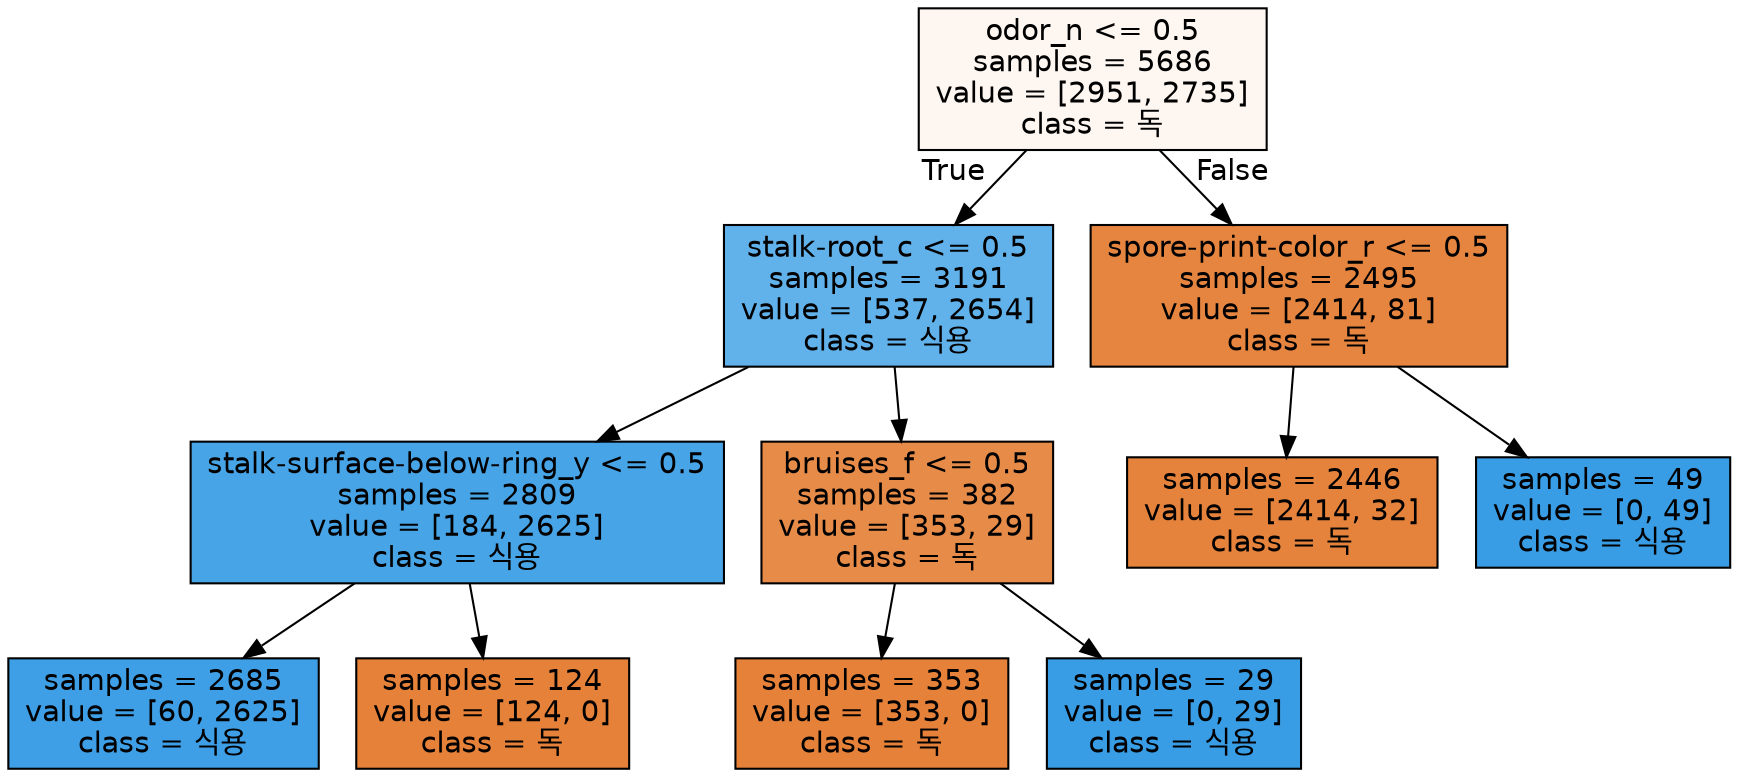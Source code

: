 digraph Tree {
node [shape=box, style="filled", color="black", fontname="helvetica"] ;
edge [fontname="helvetica"] ;
0 [label="odor_n <= 0.5\nsamples = 5686\nvalue = [2951, 2735]\nclass = 독", fillcolor="#fdf6f1"] ;
1 [label="stalk-root_c <= 0.5\nsamples = 3191\nvalue = [537, 2654]\nclass = 식용", fillcolor="#61b1ea"] ;
0 -> 1 [labeldistance=2.5, labelangle=45, headlabel="True"] ;
3 [label="stalk-surface-below-ring_y <= 0.5\nsamples = 2809\nvalue = [184, 2625]\nclass = 식용", fillcolor="#47a4e7"] ;
1 -> 3 ;
5 [label="samples = 2685\nvalue = [60, 2625]\nclass = 식용", fillcolor="#3e9fe6"] ;
3 -> 5 ;
6 [label="samples = 124\nvalue = [124, 0]\nclass = 독", fillcolor="#e58139"] ;
3 -> 6 ;
4 [label="bruises_f <= 0.5\nsamples = 382\nvalue = [353, 29]\nclass = 독", fillcolor="#e78b49"] ;
1 -> 4 ;
9 [label="samples = 353\nvalue = [353, 0]\nclass = 독", fillcolor="#e58139"] ;
4 -> 9 ;
10 [label="samples = 29\nvalue = [0, 29]\nclass = 식용", fillcolor="#399de5"] ;
4 -> 10 ;
2 [label="spore-print-color_r <= 0.5\nsamples = 2495\nvalue = [2414, 81]\nclass = 독", fillcolor="#e68540"] ;
0 -> 2 [labeldistance=2.5, labelangle=-45, headlabel="False"] ;
7 [label="samples = 2446\nvalue = [2414, 32]\nclass = 독", fillcolor="#e5833c"] ;
2 -> 7 ;
8 [label="samples = 49\nvalue = [0, 49]\nclass = 식용", fillcolor="#399de5"] ;
2 -> 8 ;
}